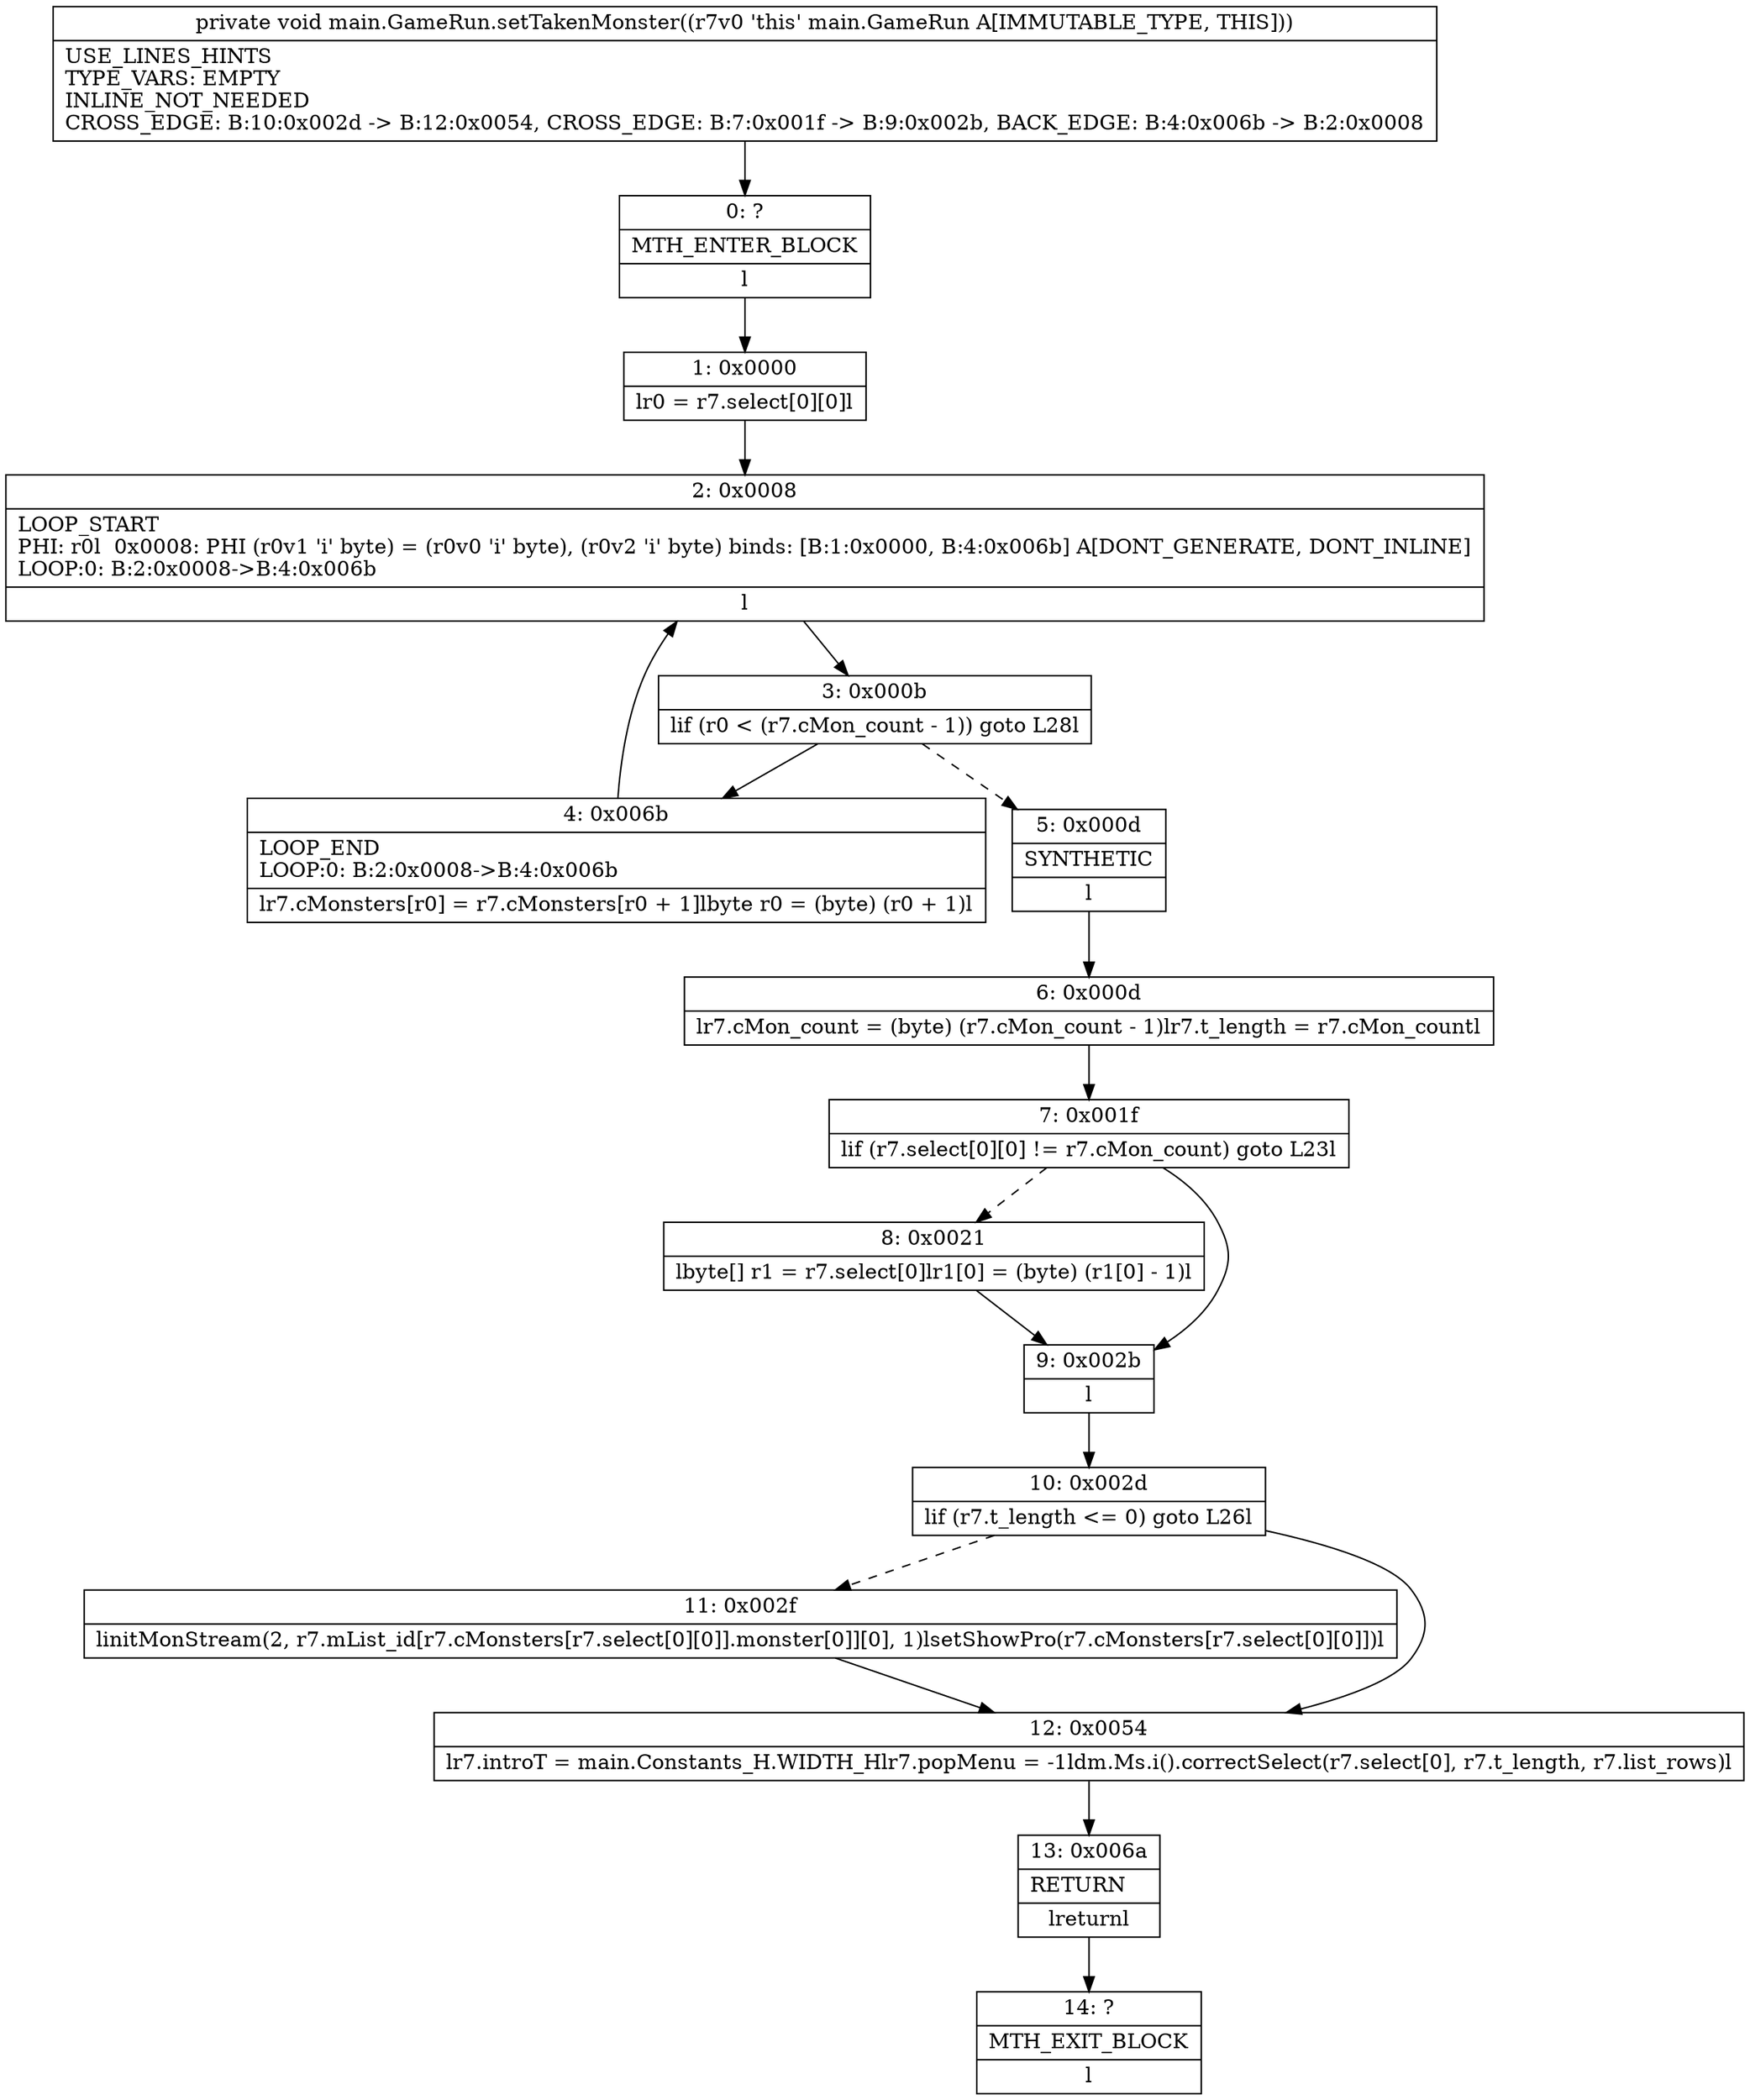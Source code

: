 digraph "CFG formain.GameRun.setTakenMonster()V" {
Node_0 [shape=record,label="{0\:\ ?|MTH_ENTER_BLOCK\l|l}"];
Node_1 [shape=record,label="{1\:\ 0x0000|lr0 = r7.select[0][0]l}"];
Node_2 [shape=record,label="{2\:\ 0x0008|LOOP_START\lPHI: r0l  0x0008: PHI (r0v1 'i' byte) = (r0v0 'i' byte), (r0v2 'i' byte) binds: [B:1:0x0000, B:4:0x006b] A[DONT_GENERATE, DONT_INLINE]\lLOOP:0: B:2:0x0008\-\>B:4:0x006b\l|l}"];
Node_3 [shape=record,label="{3\:\ 0x000b|lif (r0 \< (r7.cMon_count \- 1)) goto L28l}"];
Node_4 [shape=record,label="{4\:\ 0x006b|LOOP_END\lLOOP:0: B:2:0x0008\-\>B:4:0x006b\l|lr7.cMonsters[r0] = r7.cMonsters[r0 + 1]lbyte r0 = (byte) (r0 + 1)l}"];
Node_5 [shape=record,label="{5\:\ 0x000d|SYNTHETIC\l|l}"];
Node_6 [shape=record,label="{6\:\ 0x000d|lr7.cMon_count = (byte) (r7.cMon_count \- 1)lr7.t_length = r7.cMon_countl}"];
Node_7 [shape=record,label="{7\:\ 0x001f|lif (r7.select[0][0] != r7.cMon_count) goto L23l}"];
Node_8 [shape=record,label="{8\:\ 0x0021|lbyte[] r1 = r7.select[0]lr1[0] = (byte) (r1[0] \- 1)l}"];
Node_9 [shape=record,label="{9\:\ 0x002b|l}"];
Node_10 [shape=record,label="{10\:\ 0x002d|lif (r7.t_length \<= 0) goto L26l}"];
Node_11 [shape=record,label="{11\:\ 0x002f|linitMonStream(2, r7.mList_id[r7.cMonsters[r7.select[0][0]].monster[0]][0], 1)lsetShowPro(r7.cMonsters[r7.select[0][0]])l}"];
Node_12 [shape=record,label="{12\:\ 0x0054|lr7.introT = main.Constants_H.WIDTH_Hlr7.popMenu = \-1ldm.Ms.i().correctSelect(r7.select[0], r7.t_length, r7.list_rows)l}"];
Node_13 [shape=record,label="{13\:\ 0x006a|RETURN\l|lreturnl}"];
Node_14 [shape=record,label="{14\:\ ?|MTH_EXIT_BLOCK\l|l}"];
MethodNode[shape=record,label="{private void main.GameRun.setTakenMonster((r7v0 'this' main.GameRun A[IMMUTABLE_TYPE, THIS]))  | USE_LINES_HINTS\lTYPE_VARS: EMPTY\lINLINE_NOT_NEEDED\lCROSS_EDGE: B:10:0x002d \-\> B:12:0x0054, CROSS_EDGE: B:7:0x001f \-\> B:9:0x002b, BACK_EDGE: B:4:0x006b \-\> B:2:0x0008\l}"];
MethodNode -> Node_0;
Node_0 -> Node_1;
Node_1 -> Node_2;
Node_2 -> Node_3;
Node_3 -> Node_4;
Node_3 -> Node_5[style=dashed];
Node_4 -> Node_2;
Node_5 -> Node_6;
Node_6 -> Node_7;
Node_7 -> Node_8[style=dashed];
Node_7 -> Node_9;
Node_8 -> Node_9;
Node_9 -> Node_10;
Node_10 -> Node_11[style=dashed];
Node_10 -> Node_12;
Node_11 -> Node_12;
Node_12 -> Node_13;
Node_13 -> Node_14;
}

